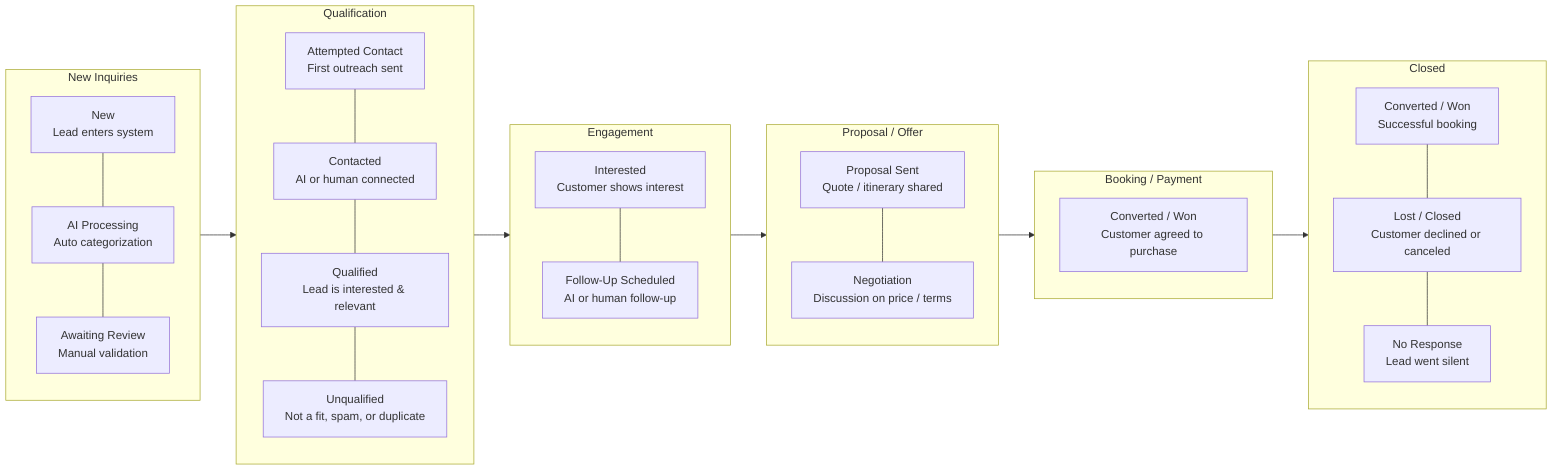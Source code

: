 flowchart LR
  %% Lanes with vertical stacking
  subgraph L1 [New Inquiries]
    direction TB
    N1[New\nLead enters system]
    N2[AI Processing\nAuto categorization]
    N3[Awaiting Review\nManual validation]
  end

  subgraph L2 [Qualification]
    direction TB
    Q1[Attempted Contact\nFirst outreach sent]
    Q2[Contacted\nAI or human connected]
    Q3[Qualified\nLead is interested & relevant]
    Q4[Unqualified\nNot a fit, spam, or duplicate]
  end

  subgraph L3 [Engagement]
    direction TB
    E1[Interested\nCustomer shows interest]
    E2[Follow-Up Scheduled\nAI or human follow-up]
  end

  subgraph L4 [Proposal / Offer]
    direction TB
    P1[Proposal Sent\nQuote / itinerary shared]
    P2[Negotiation\nDiscussion on price / terms]
  end

  subgraph L5 [Booking / Payment]
    direction TB
    B1[Converted / Won\nCustomer agreed to purchase]
  end

  subgraph L6 [Closed]
    direction TB
    C1[Converted / Won\nSuccessful booking]
    C2[Lost / Closed\nCustomer declined or canceled]
    C3[No Response\nLead went silent]
  end

  %% Internal vertical flow
  N1 --- N2 --- N3
  Q1 --- Q2 --- Q3 --- Q4
  E1 --- E2
  P1 --- P2
  B1
  C1 --- C2 --- C3

  %% Horizontal flow
  L1 --> L2 --> L3 --> L4 --> L5 --> L6